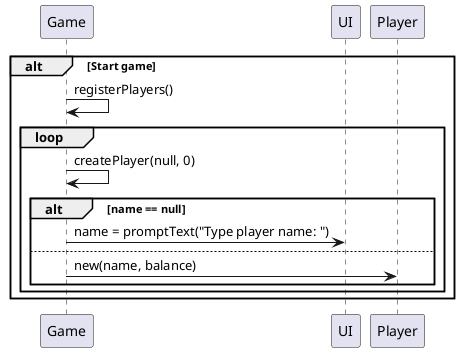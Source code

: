 @startuml
'https://plantuml.com/sequence-diagram


alt Start game

Game -> Game: registerPlayers()
loop
Game -> Game: createPlayer(null, 0)
alt name == null
Game -> UI:name = promptText("Type player name: ")
else
Game -> Player: new(name, balance)
end
end
end


@enduml

